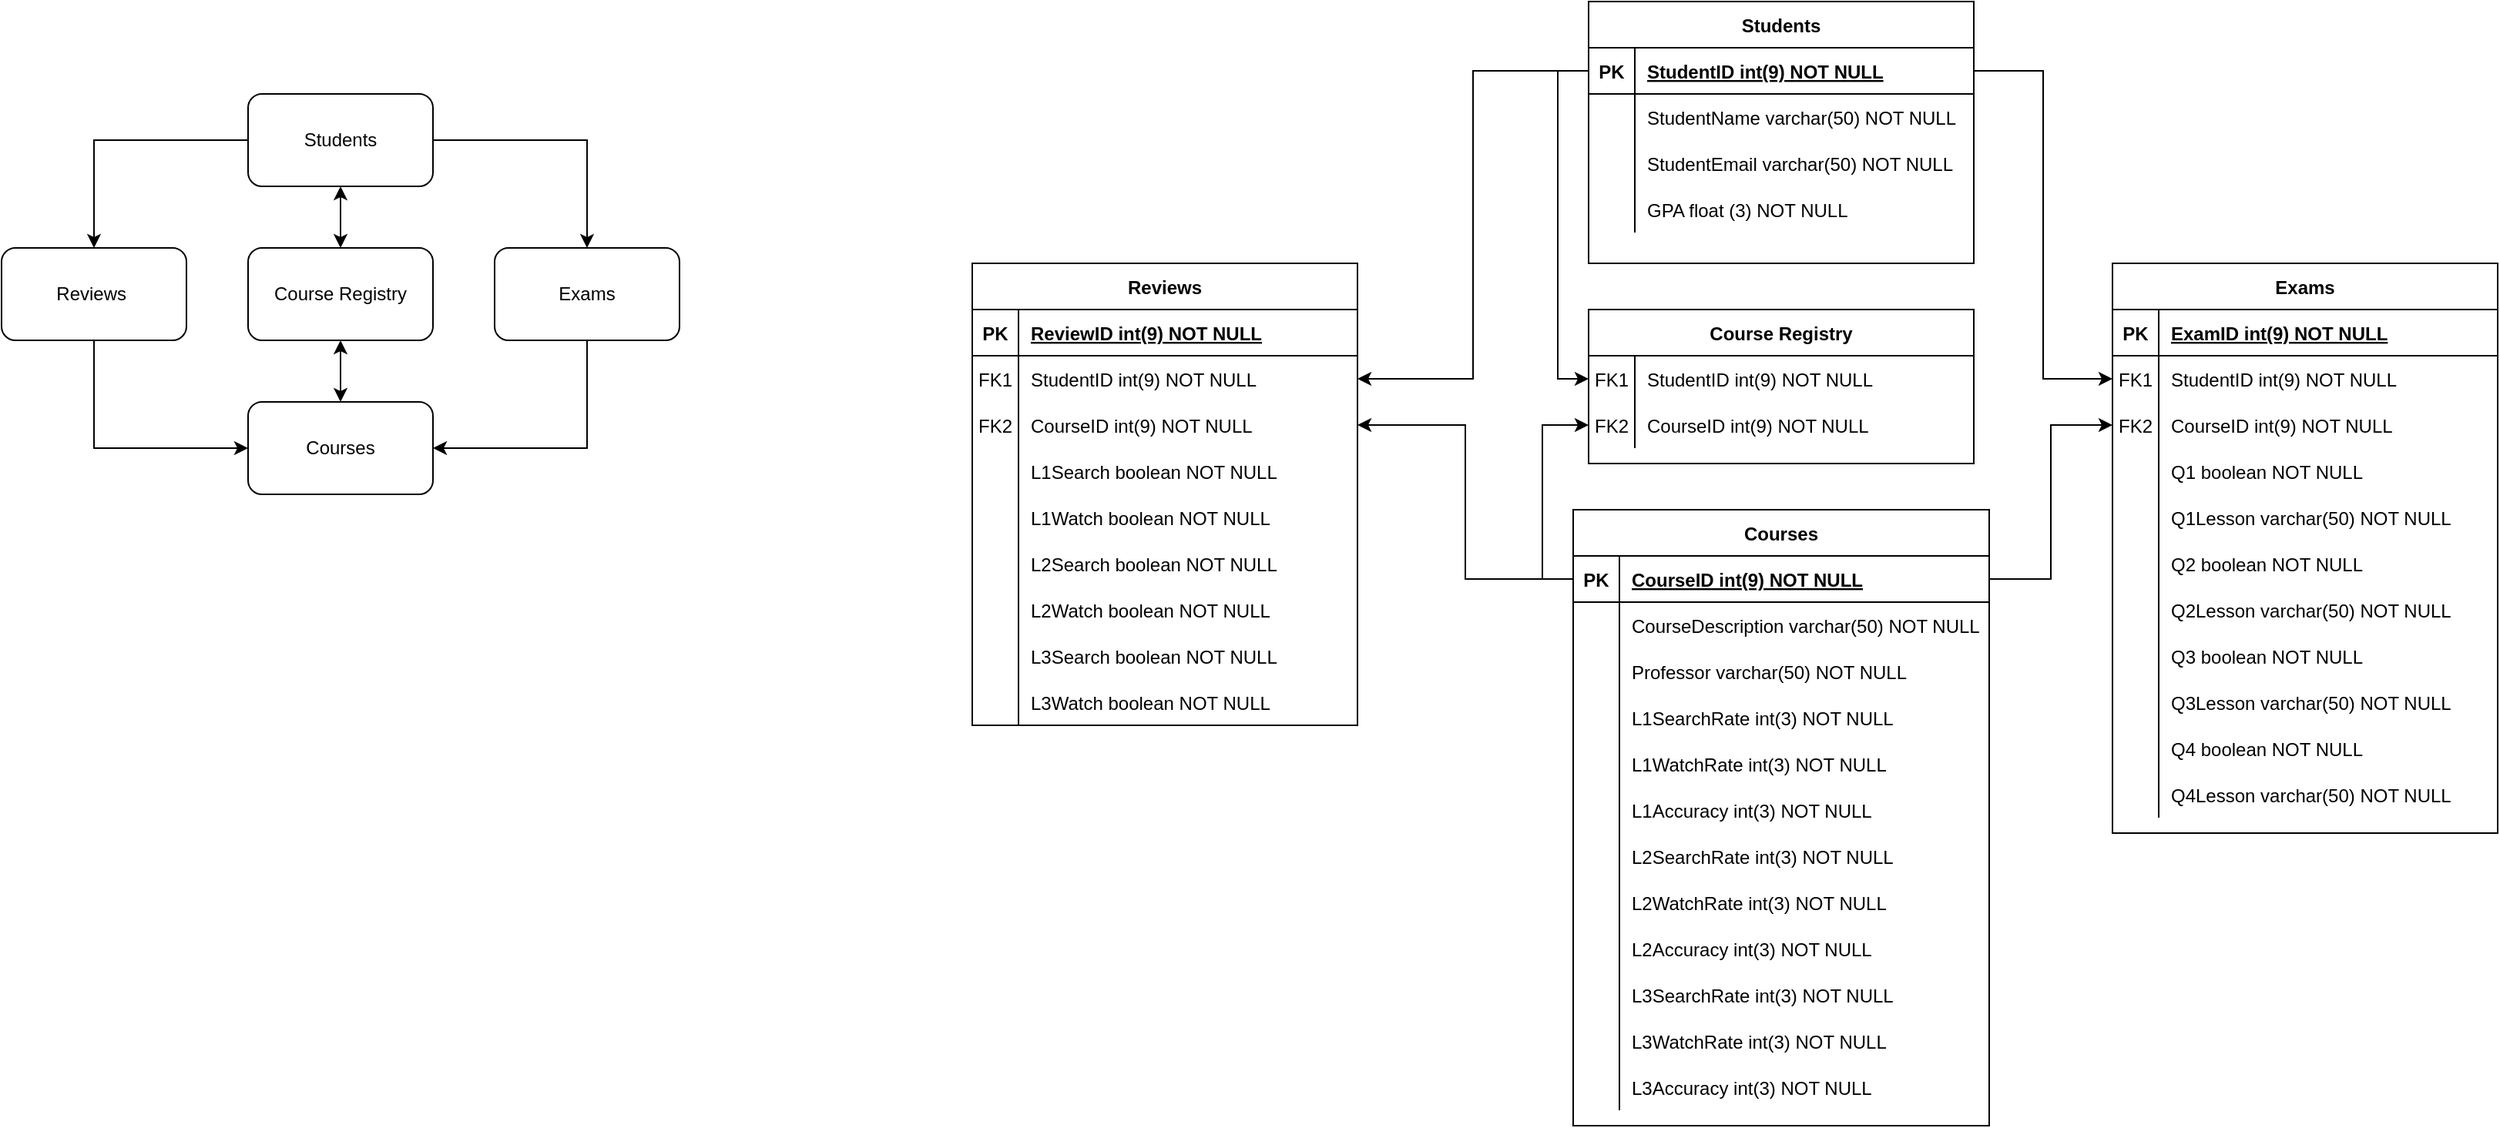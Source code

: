<mxfile version="14.0.1" type="github">
  <diagram id="R2lEEEUBdFMjLlhIrx00" name="Page-1">
    <mxGraphModel dx="2676" dy="829" grid="1" gridSize="10" guides="1" tooltips="1" connect="1" arrows="1" fold="1" page="1" pageScale="1" pageWidth="850" pageHeight="1100" math="0" shadow="0" extFonts="Permanent Marker^https://fonts.googleapis.com/css?family=Permanent+Marker">
      <root>
        <mxCell id="0" />
        <mxCell id="1" parent="0" />
        <mxCell id="txjvXTz_TF1jh7nOWgdu-61" style="edgeStyle=orthogonalEdgeStyle;rounded=0;orthogonalLoop=1;jettySize=auto;html=1;exitX=0;exitY=0.5;exitDx=0;exitDy=0;entryX=1;entryY=0.5;entryDx=0;entryDy=0;" parent="1" source="C-vyLk0tnHw3VtMMgP7b-24" target="txjvXTz_TF1jh7nOWgdu-16" edge="1">
          <mxGeometry relative="1" as="geometry" />
        </mxCell>
        <mxCell id="txjvXTz_TF1jh7nOWgdu-62" style="edgeStyle=orthogonalEdgeStyle;rounded=0;orthogonalLoop=1;jettySize=auto;html=1;exitX=0;exitY=0.5;exitDx=0;exitDy=0;entryX=0;entryY=0.5;entryDx=0;entryDy=0;" parent="1" source="C-vyLk0tnHw3VtMMgP7b-24" target="C-vyLk0tnHw3VtMMgP7b-17" edge="1">
          <mxGeometry relative="1" as="geometry" />
        </mxCell>
        <mxCell id="txjvXTz_TF1jh7nOWgdu-63" style="edgeStyle=orthogonalEdgeStyle;rounded=0;orthogonalLoop=1;jettySize=auto;html=1;exitX=0;exitY=0.5;exitDx=0;exitDy=0;entryX=1;entryY=0.5;entryDx=0;entryDy=0;" parent="1" source="C-vyLk0tnHw3VtMMgP7b-3" target="txjvXTz_TF1jh7nOWgdu-19" edge="1">
          <mxGeometry relative="1" as="geometry" />
        </mxCell>
        <mxCell id="txjvXTz_TF1jh7nOWgdu-64" style="edgeStyle=orthogonalEdgeStyle;rounded=0;orthogonalLoop=1;jettySize=auto;html=1;exitX=0;exitY=0.5;exitDx=0;exitDy=0;entryX=0;entryY=0.5;entryDx=0;entryDy=0;" parent="1" source="C-vyLk0tnHw3VtMMgP7b-3" target="C-vyLk0tnHw3VtMMgP7b-20" edge="1">
          <mxGeometry relative="1" as="geometry" />
        </mxCell>
        <mxCell id="C-vyLk0tnHw3VtMMgP7b-23" value="Students" style="shape=table;startSize=30;container=1;collapsible=1;childLayout=tableLayout;fixedRows=1;rowLines=0;fontStyle=1;align=center;resizeLast=1;" parent="1" vertex="1">
          <mxGeometry x="230" y="40" width="250" height="170" as="geometry" />
        </mxCell>
        <mxCell id="C-vyLk0tnHw3VtMMgP7b-24" value="" style="shape=partialRectangle;collapsible=0;dropTarget=0;pointerEvents=0;fillColor=none;points=[[0,0.5],[1,0.5]];portConstraint=eastwest;top=0;left=0;right=0;bottom=1;" parent="C-vyLk0tnHw3VtMMgP7b-23" vertex="1">
          <mxGeometry y="30" width="250" height="30" as="geometry" />
        </mxCell>
        <mxCell id="C-vyLk0tnHw3VtMMgP7b-25" value="PK" style="shape=partialRectangle;overflow=hidden;connectable=0;fillColor=none;top=0;left=0;bottom=0;right=0;fontStyle=1;" parent="C-vyLk0tnHw3VtMMgP7b-24" vertex="1">
          <mxGeometry width="30" height="30" as="geometry" />
        </mxCell>
        <mxCell id="C-vyLk0tnHw3VtMMgP7b-26" value="StudentID int(9) NOT NULL" style="shape=partialRectangle;overflow=hidden;connectable=0;fillColor=none;top=0;left=0;bottom=0;right=0;align=left;spacingLeft=6;fontStyle=5;" parent="C-vyLk0tnHw3VtMMgP7b-24" vertex="1">
          <mxGeometry x="30" width="220" height="30" as="geometry" />
        </mxCell>
        <mxCell id="C-vyLk0tnHw3VtMMgP7b-27" value="" style="shape=partialRectangle;collapsible=0;dropTarget=0;pointerEvents=0;fillColor=none;points=[[0,0.5],[1,0.5]];portConstraint=eastwest;top=0;left=0;right=0;bottom=0;" parent="C-vyLk0tnHw3VtMMgP7b-23" vertex="1">
          <mxGeometry y="60" width="250" height="30" as="geometry" />
        </mxCell>
        <mxCell id="C-vyLk0tnHw3VtMMgP7b-28" value="" style="shape=partialRectangle;overflow=hidden;connectable=0;fillColor=none;top=0;left=0;bottom=0;right=0;" parent="C-vyLk0tnHw3VtMMgP7b-27" vertex="1">
          <mxGeometry width="30" height="30" as="geometry" />
        </mxCell>
        <mxCell id="C-vyLk0tnHw3VtMMgP7b-29" value="StudentName varchar(50) NOT NULL" style="shape=partialRectangle;overflow=hidden;connectable=0;fillColor=none;top=0;left=0;bottom=0;right=0;align=left;spacingLeft=6;" parent="C-vyLk0tnHw3VtMMgP7b-27" vertex="1">
          <mxGeometry x="30" width="220" height="30" as="geometry" />
        </mxCell>
        <mxCell id="txjvXTz_TF1jh7nOWgdu-53" value="" style="shape=partialRectangle;collapsible=0;dropTarget=0;pointerEvents=0;fillColor=none;points=[[0,0.5],[1,0.5]];portConstraint=eastwest;top=0;left=0;right=0;bottom=0;" parent="C-vyLk0tnHw3VtMMgP7b-23" vertex="1">
          <mxGeometry y="90" width="250" height="30" as="geometry" />
        </mxCell>
        <mxCell id="txjvXTz_TF1jh7nOWgdu-54" value="" style="shape=partialRectangle;overflow=hidden;connectable=0;fillColor=none;top=0;left=0;bottom=0;right=0;" parent="txjvXTz_TF1jh7nOWgdu-53" vertex="1">
          <mxGeometry width="30" height="30" as="geometry" />
        </mxCell>
        <mxCell id="txjvXTz_TF1jh7nOWgdu-55" value="StudentEmail varchar(50) NOT NULL" style="shape=partialRectangle;overflow=hidden;connectable=0;fillColor=none;top=0;left=0;bottom=0;right=0;align=left;spacingLeft=6;" parent="txjvXTz_TF1jh7nOWgdu-53" vertex="1">
          <mxGeometry x="30" width="220" height="30" as="geometry" />
        </mxCell>
        <mxCell id="txjvXTz_TF1jh7nOWgdu-56" value="" style="shape=partialRectangle;collapsible=0;dropTarget=0;pointerEvents=0;fillColor=none;points=[[0,0.5],[1,0.5]];portConstraint=eastwest;top=0;left=0;right=0;bottom=0;" parent="C-vyLk0tnHw3VtMMgP7b-23" vertex="1">
          <mxGeometry y="120" width="250" height="30" as="geometry" />
        </mxCell>
        <mxCell id="txjvXTz_TF1jh7nOWgdu-57" value="" style="shape=partialRectangle;overflow=hidden;connectable=0;fillColor=none;top=0;left=0;bottom=0;right=0;" parent="txjvXTz_TF1jh7nOWgdu-56" vertex="1">
          <mxGeometry width="30" height="30" as="geometry" />
        </mxCell>
        <mxCell id="txjvXTz_TF1jh7nOWgdu-58" value="GPA float (3) NOT NULL" style="shape=partialRectangle;overflow=hidden;connectable=0;fillColor=none;top=0;left=0;bottom=0;right=0;align=left;spacingLeft=6;" parent="txjvXTz_TF1jh7nOWgdu-56" vertex="1">
          <mxGeometry x="30" width="220" height="30" as="geometry" />
        </mxCell>
        <mxCell id="C-vyLk0tnHw3VtMMgP7b-13" value="Course Registry" style="shape=table;startSize=30;container=1;collapsible=1;childLayout=tableLayout;fixedRows=1;rowLines=0;fontStyle=1;align=center;resizeLast=1;" parent="1" vertex="1">
          <mxGeometry x="230" y="240" width="250" height="100" as="geometry" />
        </mxCell>
        <mxCell id="C-vyLk0tnHw3VtMMgP7b-17" value="" style="shape=partialRectangle;collapsible=0;dropTarget=0;pointerEvents=0;fillColor=none;points=[[0,0.5],[1,0.5]];portConstraint=eastwest;top=0;left=0;right=0;bottom=0;" parent="C-vyLk0tnHw3VtMMgP7b-13" vertex="1">
          <mxGeometry y="30" width="250" height="30" as="geometry" />
        </mxCell>
        <mxCell id="C-vyLk0tnHw3VtMMgP7b-18" value="FK1" style="shape=partialRectangle;overflow=hidden;connectable=0;fillColor=none;top=0;left=0;bottom=0;right=0;" parent="C-vyLk0tnHw3VtMMgP7b-17" vertex="1">
          <mxGeometry width="30" height="30" as="geometry" />
        </mxCell>
        <mxCell id="C-vyLk0tnHw3VtMMgP7b-19" value="StudentID int(9) NOT NULL" style="shape=partialRectangle;overflow=hidden;connectable=0;fillColor=none;top=0;left=0;bottom=0;right=0;align=left;spacingLeft=6;" parent="C-vyLk0tnHw3VtMMgP7b-17" vertex="1">
          <mxGeometry x="30" width="220" height="30" as="geometry" />
        </mxCell>
        <mxCell id="C-vyLk0tnHw3VtMMgP7b-20" value="" style="shape=partialRectangle;collapsible=0;dropTarget=0;pointerEvents=0;fillColor=none;points=[[0,0.5],[1,0.5]];portConstraint=eastwest;top=0;left=0;right=0;bottom=0;" parent="C-vyLk0tnHw3VtMMgP7b-13" vertex="1">
          <mxGeometry y="60" width="250" height="30" as="geometry" />
        </mxCell>
        <mxCell id="C-vyLk0tnHw3VtMMgP7b-21" value="FK2" style="shape=partialRectangle;overflow=hidden;connectable=0;fillColor=none;top=0;left=0;bottom=0;right=0;" parent="C-vyLk0tnHw3VtMMgP7b-20" vertex="1">
          <mxGeometry width="30" height="30" as="geometry" />
        </mxCell>
        <mxCell id="C-vyLk0tnHw3VtMMgP7b-22" value="CourseID int(9) NOT NULL" style="shape=partialRectangle;overflow=hidden;connectable=0;fillColor=none;top=0;left=0;bottom=0;right=0;align=left;spacingLeft=6;" parent="C-vyLk0tnHw3VtMMgP7b-20" vertex="1">
          <mxGeometry x="30" width="220" height="30" as="geometry" />
        </mxCell>
        <mxCell id="C-vyLk0tnHw3VtMMgP7b-2" value="Courses" style="shape=table;startSize=30;container=1;collapsible=1;childLayout=tableLayout;fixedRows=1;rowLines=0;fontStyle=1;align=center;resizeLast=1;" parent="1" vertex="1">
          <mxGeometry x="220" y="370" width="270" height="400" as="geometry" />
        </mxCell>
        <mxCell id="C-vyLk0tnHw3VtMMgP7b-3" value="" style="shape=partialRectangle;collapsible=0;dropTarget=0;pointerEvents=0;fillColor=none;points=[[0,0.5],[1,0.5]];portConstraint=eastwest;top=0;left=0;right=0;bottom=1;" parent="C-vyLk0tnHw3VtMMgP7b-2" vertex="1">
          <mxGeometry y="30" width="270" height="30" as="geometry" />
        </mxCell>
        <mxCell id="C-vyLk0tnHw3VtMMgP7b-4" value="PK" style="shape=partialRectangle;overflow=hidden;connectable=0;fillColor=none;top=0;left=0;bottom=0;right=0;fontStyle=1;" parent="C-vyLk0tnHw3VtMMgP7b-3" vertex="1">
          <mxGeometry width="30" height="30" as="geometry" />
        </mxCell>
        <mxCell id="C-vyLk0tnHw3VtMMgP7b-5" value="CourseID int(9) NOT NULL" style="shape=partialRectangle;overflow=hidden;connectable=0;fillColor=none;top=0;left=0;bottom=0;right=0;align=left;spacingLeft=6;fontStyle=5;" parent="C-vyLk0tnHw3VtMMgP7b-3" vertex="1">
          <mxGeometry x="30" width="240" height="30" as="geometry" />
        </mxCell>
        <mxCell id="C-vyLk0tnHw3VtMMgP7b-6" value="" style="shape=partialRectangle;collapsible=0;dropTarget=0;pointerEvents=0;fillColor=none;points=[[0,0.5],[1,0.5]];portConstraint=eastwest;top=0;left=0;right=0;bottom=0;" parent="C-vyLk0tnHw3VtMMgP7b-2" vertex="1">
          <mxGeometry y="60" width="270" height="30" as="geometry" />
        </mxCell>
        <mxCell id="C-vyLk0tnHw3VtMMgP7b-7" value="" style="shape=partialRectangle;overflow=hidden;connectable=0;fillColor=none;top=0;left=0;bottom=0;right=0;" parent="C-vyLk0tnHw3VtMMgP7b-6" vertex="1">
          <mxGeometry width="30" height="30" as="geometry" />
        </mxCell>
        <mxCell id="C-vyLk0tnHw3VtMMgP7b-8" value="CourseDescription varchar(50) NOT NULL" style="shape=partialRectangle;overflow=hidden;connectable=0;fillColor=none;top=0;left=0;bottom=0;right=0;align=left;spacingLeft=6;" parent="C-vyLk0tnHw3VtMMgP7b-6" vertex="1">
          <mxGeometry x="30" width="240" height="30" as="geometry" />
        </mxCell>
        <mxCell id="C-vyLk0tnHw3VtMMgP7b-9" value="" style="shape=partialRectangle;collapsible=0;dropTarget=0;pointerEvents=0;fillColor=none;points=[[0,0.5],[1,0.5]];portConstraint=eastwest;top=0;left=0;right=0;bottom=0;" parent="C-vyLk0tnHw3VtMMgP7b-2" vertex="1">
          <mxGeometry y="90" width="270" height="30" as="geometry" />
        </mxCell>
        <mxCell id="C-vyLk0tnHw3VtMMgP7b-10" value="" style="shape=partialRectangle;overflow=hidden;connectable=0;fillColor=none;top=0;left=0;bottom=0;right=0;" parent="C-vyLk0tnHw3VtMMgP7b-9" vertex="1">
          <mxGeometry width="30" height="30" as="geometry" />
        </mxCell>
        <mxCell id="C-vyLk0tnHw3VtMMgP7b-11" value="Professor varchar(50) NOT NULL" style="shape=partialRectangle;overflow=hidden;connectable=0;fillColor=none;top=0;left=0;bottom=0;right=0;align=left;spacingLeft=6;" parent="C-vyLk0tnHw3VtMMgP7b-9" vertex="1">
          <mxGeometry x="30" width="240" height="30" as="geometry" />
        </mxCell>
        <mxCell id="txjvXTz_TF1jh7nOWgdu-65" value="" style="shape=partialRectangle;collapsible=0;dropTarget=0;pointerEvents=0;fillColor=none;points=[[0,0.5],[1,0.5]];portConstraint=eastwest;top=0;left=0;right=0;bottom=0;" parent="C-vyLk0tnHw3VtMMgP7b-2" vertex="1">
          <mxGeometry y="120" width="270" height="30" as="geometry" />
        </mxCell>
        <mxCell id="txjvXTz_TF1jh7nOWgdu-66" value="" style="shape=partialRectangle;overflow=hidden;connectable=0;fillColor=none;top=0;left=0;bottom=0;right=0;" parent="txjvXTz_TF1jh7nOWgdu-65" vertex="1">
          <mxGeometry width="30" height="30" as="geometry" />
        </mxCell>
        <mxCell id="txjvXTz_TF1jh7nOWgdu-67" value="L1SearchRate int(3) NOT NULL" style="shape=partialRectangle;overflow=hidden;connectable=0;fillColor=none;top=0;left=0;bottom=0;right=0;align=left;spacingLeft=6;" parent="txjvXTz_TF1jh7nOWgdu-65" vertex="1">
          <mxGeometry x="30" width="240" height="30" as="geometry" />
        </mxCell>
        <mxCell id="txjvXTz_TF1jh7nOWgdu-68" value="" style="shape=partialRectangle;collapsible=0;dropTarget=0;pointerEvents=0;fillColor=none;points=[[0,0.5],[1,0.5]];portConstraint=eastwest;top=0;left=0;right=0;bottom=0;" parent="C-vyLk0tnHw3VtMMgP7b-2" vertex="1">
          <mxGeometry y="150" width="270" height="30" as="geometry" />
        </mxCell>
        <mxCell id="txjvXTz_TF1jh7nOWgdu-69" value="" style="shape=partialRectangle;overflow=hidden;connectable=0;fillColor=none;top=0;left=0;bottom=0;right=0;" parent="txjvXTz_TF1jh7nOWgdu-68" vertex="1">
          <mxGeometry width="30" height="30" as="geometry" />
        </mxCell>
        <mxCell id="txjvXTz_TF1jh7nOWgdu-70" value="L1WatchRate int(3) NOT NULL" style="shape=partialRectangle;overflow=hidden;connectable=0;fillColor=none;top=0;left=0;bottom=0;right=0;align=left;spacingLeft=6;" parent="txjvXTz_TF1jh7nOWgdu-68" vertex="1">
          <mxGeometry x="30" width="240" height="30" as="geometry" />
        </mxCell>
        <mxCell id="txjvXTz_TF1jh7nOWgdu-71" value="" style="shape=partialRectangle;collapsible=0;dropTarget=0;pointerEvents=0;fillColor=none;points=[[0,0.5],[1,0.5]];portConstraint=eastwest;top=0;left=0;right=0;bottom=0;" parent="C-vyLk0tnHw3VtMMgP7b-2" vertex="1">
          <mxGeometry y="180" width="270" height="30" as="geometry" />
        </mxCell>
        <mxCell id="txjvXTz_TF1jh7nOWgdu-72" value="" style="shape=partialRectangle;overflow=hidden;connectable=0;fillColor=none;top=0;left=0;bottom=0;right=0;" parent="txjvXTz_TF1jh7nOWgdu-71" vertex="1">
          <mxGeometry width="30" height="30" as="geometry" />
        </mxCell>
        <mxCell id="txjvXTz_TF1jh7nOWgdu-73" value="L1Accuracy int(3) NOT NULL" style="shape=partialRectangle;overflow=hidden;connectable=0;fillColor=none;top=0;left=0;bottom=0;right=0;align=left;spacingLeft=6;" parent="txjvXTz_TF1jh7nOWgdu-71" vertex="1">
          <mxGeometry x="30" width="240" height="30" as="geometry" />
        </mxCell>
        <mxCell id="txjvXTz_TF1jh7nOWgdu-74" value="" style="shape=partialRectangle;collapsible=0;dropTarget=0;pointerEvents=0;fillColor=none;points=[[0,0.5],[1,0.5]];portConstraint=eastwest;top=0;left=0;right=0;bottom=0;" parent="C-vyLk0tnHw3VtMMgP7b-2" vertex="1">
          <mxGeometry y="210" width="270" height="30" as="geometry" />
        </mxCell>
        <mxCell id="txjvXTz_TF1jh7nOWgdu-75" value="" style="shape=partialRectangle;overflow=hidden;connectable=0;fillColor=none;top=0;left=0;bottom=0;right=0;" parent="txjvXTz_TF1jh7nOWgdu-74" vertex="1">
          <mxGeometry width="30" height="30" as="geometry" />
        </mxCell>
        <mxCell id="txjvXTz_TF1jh7nOWgdu-76" value="L2SearchRate int(3) NOT NULL" style="shape=partialRectangle;overflow=hidden;connectable=0;fillColor=none;top=0;left=0;bottom=0;right=0;align=left;spacingLeft=6;" parent="txjvXTz_TF1jh7nOWgdu-74" vertex="1">
          <mxGeometry x="30" width="240" height="30" as="geometry" />
        </mxCell>
        <mxCell id="txjvXTz_TF1jh7nOWgdu-99" value="" style="shape=partialRectangle;collapsible=0;dropTarget=0;pointerEvents=0;fillColor=none;points=[[0,0.5],[1,0.5]];portConstraint=eastwest;top=0;left=0;right=0;bottom=0;" parent="C-vyLk0tnHw3VtMMgP7b-2" vertex="1">
          <mxGeometry y="240" width="270" height="30" as="geometry" />
        </mxCell>
        <mxCell id="txjvXTz_TF1jh7nOWgdu-100" value="" style="shape=partialRectangle;overflow=hidden;connectable=0;fillColor=none;top=0;left=0;bottom=0;right=0;" parent="txjvXTz_TF1jh7nOWgdu-99" vertex="1">
          <mxGeometry width="30" height="30" as="geometry" />
        </mxCell>
        <mxCell id="txjvXTz_TF1jh7nOWgdu-101" value="L2WatchRate int(3) NOT NULL" style="shape=partialRectangle;overflow=hidden;connectable=0;fillColor=none;top=0;left=0;bottom=0;right=0;align=left;spacingLeft=6;" parent="txjvXTz_TF1jh7nOWgdu-99" vertex="1">
          <mxGeometry x="30" width="240" height="30" as="geometry" />
        </mxCell>
        <mxCell id="txjvXTz_TF1jh7nOWgdu-102" value="" style="shape=partialRectangle;collapsible=0;dropTarget=0;pointerEvents=0;fillColor=none;points=[[0,0.5],[1,0.5]];portConstraint=eastwest;top=0;left=0;right=0;bottom=0;" parent="C-vyLk0tnHw3VtMMgP7b-2" vertex="1">
          <mxGeometry y="270" width="270" height="30" as="geometry" />
        </mxCell>
        <mxCell id="txjvXTz_TF1jh7nOWgdu-103" value="" style="shape=partialRectangle;overflow=hidden;connectable=0;fillColor=none;top=0;left=0;bottom=0;right=0;" parent="txjvXTz_TF1jh7nOWgdu-102" vertex="1">
          <mxGeometry width="30" height="30" as="geometry" />
        </mxCell>
        <mxCell id="txjvXTz_TF1jh7nOWgdu-104" value="L2Accuracy int(3) NOT NULL" style="shape=partialRectangle;overflow=hidden;connectable=0;fillColor=none;top=0;left=0;bottom=0;right=0;align=left;spacingLeft=6;" parent="txjvXTz_TF1jh7nOWgdu-102" vertex="1">
          <mxGeometry x="30" width="240" height="30" as="geometry" />
        </mxCell>
        <mxCell id="txjvXTz_TF1jh7nOWgdu-133" value="" style="shape=partialRectangle;collapsible=0;dropTarget=0;pointerEvents=0;fillColor=none;points=[[0,0.5],[1,0.5]];portConstraint=eastwest;top=0;left=0;right=0;bottom=0;" parent="C-vyLk0tnHw3VtMMgP7b-2" vertex="1">
          <mxGeometry y="300" width="270" height="30" as="geometry" />
        </mxCell>
        <mxCell id="txjvXTz_TF1jh7nOWgdu-134" value="" style="shape=partialRectangle;overflow=hidden;connectable=0;fillColor=none;top=0;left=0;bottom=0;right=0;" parent="txjvXTz_TF1jh7nOWgdu-133" vertex="1">
          <mxGeometry width="30" height="30" as="geometry" />
        </mxCell>
        <mxCell id="txjvXTz_TF1jh7nOWgdu-135" value="L3SearchRate int(3) NOT NULL" style="shape=partialRectangle;overflow=hidden;connectable=0;fillColor=none;top=0;left=0;bottom=0;right=0;align=left;spacingLeft=6;" parent="txjvXTz_TF1jh7nOWgdu-133" vertex="1">
          <mxGeometry x="30" width="240" height="30" as="geometry" />
        </mxCell>
        <mxCell id="txjvXTz_TF1jh7nOWgdu-136" value="" style="shape=partialRectangle;collapsible=0;dropTarget=0;pointerEvents=0;fillColor=none;points=[[0,0.5],[1,0.5]];portConstraint=eastwest;top=0;left=0;right=0;bottom=0;" parent="C-vyLk0tnHw3VtMMgP7b-2" vertex="1">
          <mxGeometry y="330" width="270" height="30" as="geometry" />
        </mxCell>
        <mxCell id="txjvXTz_TF1jh7nOWgdu-137" value="" style="shape=partialRectangle;overflow=hidden;connectable=0;fillColor=none;top=0;left=0;bottom=0;right=0;" parent="txjvXTz_TF1jh7nOWgdu-136" vertex="1">
          <mxGeometry width="30" height="30" as="geometry" />
        </mxCell>
        <mxCell id="txjvXTz_TF1jh7nOWgdu-138" value="L3WatchRate int(3) NOT NULL" style="shape=partialRectangle;overflow=hidden;connectable=0;fillColor=none;top=0;left=0;bottom=0;right=0;align=left;spacingLeft=6;" parent="txjvXTz_TF1jh7nOWgdu-136" vertex="1">
          <mxGeometry x="30" width="240" height="30" as="geometry" />
        </mxCell>
        <mxCell id="txjvXTz_TF1jh7nOWgdu-139" value="" style="shape=partialRectangle;collapsible=0;dropTarget=0;pointerEvents=0;fillColor=none;points=[[0,0.5],[1,0.5]];portConstraint=eastwest;top=0;left=0;right=0;bottom=0;" parent="C-vyLk0tnHw3VtMMgP7b-2" vertex="1">
          <mxGeometry y="360" width="270" height="30" as="geometry" />
        </mxCell>
        <mxCell id="txjvXTz_TF1jh7nOWgdu-140" value="" style="shape=partialRectangle;overflow=hidden;connectable=0;fillColor=none;top=0;left=0;bottom=0;right=0;" parent="txjvXTz_TF1jh7nOWgdu-139" vertex="1">
          <mxGeometry width="30" height="30" as="geometry" />
        </mxCell>
        <mxCell id="txjvXTz_TF1jh7nOWgdu-141" value="L3Accuracy int(3) NOT NULL" style="shape=partialRectangle;overflow=hidden;connectable=0;fillColor=none;top=0;left=0;bottom=0;right=0;align=left;spacingLeft=6;" parent="txjvXTz_TF1jh7nOWgdu-139" vertex="1">
          <mxGeometry x="30" width="240" height="30" as="geometry" />
        </mxCell>
        <mxCell id="txjvXTz_TF1jh7nOWgdu-197" style="edgeStyle=orthogonalEdgeStyle;rounded=0;orthogonalLoop=1;jettySize=auto;html=1;exitX=1;exitY=0.5;exitDx=0;exitDy=0;entryX=0;entryY=0.5;entryDx=0;entryDy=0;" parent="1" source="C-vyLk0tnHw3VtMMgP7b-24" target="txjvXTz_TF1jh7nOWgdu-6" edge="1">
          <mxGeometry relative="1" as="geometry" />
        </mxCell>
        <mxCell id="txjvXTz_TF1jh7nOWgdu-198" style="edgeStyle=orthogonalEdgeStyle;rounded=0;orthogonalLoop=1;jettySize=auto;html=1;exitX=1;exitY=0.5;exitDx=0;exitDy=0;entryX=0;entryY=0.5;entryDx=0;entryDy=0;" parent="1" source="C-vyLk0tnHw3VtMMgP7b-3" target="txjvXTz_TF1jh7nOWgdu-142" edge="1">
          <mxGeometry relative="1" as="geometry" />
        </mxCell>
        <mxCell id="txjvXTz_TF1jh7nOWgdu-12" value="Reviews" style="shape=table;startSize=30;container=1;collapsible=1;childLayout=tableLayout;fixedRows=1;rowLines=0;fontStyle=1;align=center;resizeLast=1;" parent="1" vertex="1">
          <mxGeometry x="-170" y="210" width="250" height="300" as="geometry" />
        </mxCell>
        <mxCell id="txjvXTz_TF1jh7nOWgdu-13" value="" style="shape=partialRectangle;collapsible=0;dropTarget=0;pointerEvents=0;fillColor=none;points=[[0,0.5],[1,0.5]];portConstraint=eastwest;top=0;left=0;right=0;bottom=1;" parent="txjvXTz_TF1jh7nOWgdu-12" vertex="1">
          <mxGeometry y="30" width="250" height="30" as="geometry" />
        </mxCell>
        <mxCell id="txjvXTz_TF1jh7nOWgdu-14" value="PK" style="shape=partialRectangle;overflow=hidden;connectable=0;fillColor=none;top=0;left=0;bottom=0;right=0;fontStyle=1;" parent="txjvXTz_TF1jh7nOWgdu-13" vertex="1">
          <mxGeometry width="30" height="30" as="geometry" />
        </mxCell>
        <mxCell id="txjvXTz_TF1jh7nOWgdu-15" value="ReviewID int(9) NOT NULL" style="shape=partialRectangle;overflow=hidden;connectable=0;fillColor=none;top=0;left=0;bottom=0;right=0;align=left;spacingLeft=6;fontStyle=5;" parent="txjvXTz_TF1jh7nOWgdu-13" vertex="1">
          <mxGeometry x="30" width="220" height="30" as="geometry" />
        </mxCell>
        <mxCell id="txjvXTz_TF1jh7nOWgdu-16" value="" style="shape=partialRectangle;collapsible=0;dropTarget=0;pointerEvents=0;fillColor=none;points=[[0,0.5],[1,0.5]];portConstraint=eastwest;top=0;left=0;right=0;bottom=0;" parent="txjvXTz_TF1jh7nOWgdu-12" vertex="1">
          <mxGeometry y="60" width="250" height="30" as="geometry" />
        </mxCell>
        <mxCell id="txjvXTz_TF1jh7nOWgdu-17" value="FK1" style="shape=partialRectangle;overflow=hidden;connectable=0;fillColor=none;top=0;left=0;bottom=0;right=0;" parent="txjvXTz_TF1jh7nOWgdu-16" vertex="1">
          <mxGeometry width="30" height="30" as="geometry" />
        </mxCell>
        <mxCell id="txjvXTz_TF1jh7nOWgdu-18" value="StudentID int(9) NOT NULL" style="shape=partialRectangle;overflow=hidden;connectable=0;fillColor=none;top=0;left=0;bottom=0;right=0;align=left;spacingLeft=6;" parent="txjvXTz_TF1jh7nOWgdu-16" vertex="1">
          <mxGeometry x="30" width="220" height="30" as="geometry" />
        </mxCell>
        <mxCell id="txjvXTz_TF1jh7nOWgdu-19" value="" style="shape=partialRectangle;collapsible=0;dropTarget=0;pointerEvents=0;fillColor=none;points=[[0,0.5],[1,0.5]];portConstraint=eastwest;top=0;left=0;right=0;bottom=0;" parent="txjvXTz_TF1jh7nOWgdu-12" vertex="1">
          <mxGeometry y="90" width="250" height="30" as="geometry" />
        </mxCell>
        <mxCell id="txjvXTz_TF1jh7nOWgdu-20" value="FK2" style="shape=partialRectangle;overflow=hidden;connectable=0;fillColor=none;top=0;left=0;bottom=0;right=0;" parent="txjvXTz_TF1jh7nOWgdu-19" vertex="1">
          <mxGeometry width="30" height="30" as="geometry" />
        </mxCell>
        <mxCell id="txjvXTz_TF1jh7nOWgdu-21" value="CourseID int(9) NOT NULL" style="shape=partialRectangle;overflow=hidden;connectable=0;fillColor=none;top=0;left=0;bottom=0;right=0;align=left;spacingLeft=6;" parent="txjvXTz_TF1jh7nOWgdu-19" vertex="1">
          <mxGeometry x="30" width="220" height="30" as="geometry" />
        </mxCell>
        <mxCell id="txjvXTz_TF1jh7nOWgdu-28" value="" style="shape=partialRectangle;collapsible=0;dropTarget=0;pointerEvents=0;fillColor=none;points=[[0,0.5],[1,0.5]];portConstraint=eastwest;top=0;left=0;right=0;bottom=0;" parent="txjvXTz_TF1jh7nOWgdu-12" vertex="1">
          <mxGeometry y="120" width="250" height="30" as="geometry" />
        </mxCell>
        <mxCell id="txjvXTz_TF1jh7nOWgdu-29" value="" style="shape=partialRectangle;overflow=hidden;connectable=0;fillColor=none;top=0;left=0;bottom=0;right=0;" parent="txjvXTz_TF1jh7nOWgdu-28" vertex="1">
          <mxGeometry width="30" height="30" as="geometry" />
        </mxCell>
        <mxCell id="txjvXTz_TF1jh7nOWgdu-30" value="L1Search boolean NOT NULL" style="shape=partialRectangle;overflow=hidden;connectable=0;fillColor=none;top=0;left=0;bottom=0;right=0;align=left;spacingLeft=6;" parent="txjvXTz_TF1jh7nOWgdu-28" vertex="1">
          <mxGeometry x="30" width="220" height="30" as="geometry" />
        </mxCell>
        <mxCell id="txjvXTz_TF1jh7nOWgdu-37" value="" style="shape=partialRectangle;collapsible=0;dropTarget=0;pointerEvents=0;fillColor=none;points=[[0,0.5],[1,0.5]];portConstraint=eastwest;top=0;left=0;right=0;bottom=0;" parent="txjvXTz_TF1jh7nOWgdu-12" vertex="1">
          <mxGeometry y="150" width="250" height="30" as="geometry" />
        </mxCell>
        <mxCell id="txjvXTz_TF1jh7nOWgdu-38" value="" style="shape=partialRectangle;overflow=hidden;connectable=0;fillColor=none;top=0;left=0;bottom=0;right=0;" parent="txjvXTz_TF1jh7nOWgdu-37" vertex="1">
          <mxGeometry width="30" height="30" as="geometry" />
        </mxCell>
        <mxCell id="txjvXTz_TF1jh7nOWgdu-39" value="L1Watch boolean NOT NULL" style="shape=partialRectangle;overflow=hidden;connectable=0;fillColor=none;top=0;left=0;bottom=0;right=0;align=left;spacingLeft=6;" parent="txjvXTz_TF1jh7nOWgdu-37" vertex="1">
          <mxGeometry x="30" width="220" height="30" as="geometry" />
        </mxCell>
        <mxCell id="txjvXTz_TF1jh7nOWgdu-31" value="" style="shape=partialRectangle;collapsible=0;dropTarget=0;pointerEvents=0;fillColor=none;points=[[0,0.5],[1,0.5]];portConstraint=eastwest;top=0;left=0;right=0;bottom=0;" parent="txjvXTz_TF1jh7nOWgdu-12" vertex="1">
          <mxGeometry y="180" width="250" height="30" as="geometry" />
        </mxCell>
        <mxCell id="txjvXTz_TF1jh7nOWgdu-32" value="" style="shape=partialRectangle;overflow=hidden;connectable=0;fillColor=none;top=0;left=0;bottom=0;right=0;" parent="txjvXTz_TF1jh7nOWgdu-31" vertex="1">
          <mxGeometry width="30" height="30" as="geometry" />
        </mxCell>
        <mxCell id="txjvXTz_TF1jh7nOWgdu-33" value="L2Search boolean NOT NULL" style="shape=partialRectangle;overflow=hidden;connectable=0;fillColor=none;top=0;left=0;bottom=0;right=0;align=left;spacingLeft=6;" parent="txjvXTz_TF1jh7nOWgdu-31" vertex="1">
          <mxGeometry x="30" width="220" height="30" as="geometry" />
        </mxCell>
        <mxCell id="txjvXTz_TF1jh7nOWgdu-40" value="" style="shape=partialRectangle;collapsible=0;dropTarget=0;pointerEvents=0;fillColor=none;points=[[0,0.5],[1,0.5]];portConstraint=eastwest;top=0;left=0;right=0;bottom=0;" parent="txjvXTz_TF1jh7nOWgdu-12" vertex="1">
          <mxGeometry y="210" width="250" height="30" as="geometry" />
        </mxCell>
        <mxCell id="txjvXTz_TF1jh7nOWgdu-41" value="" style="shape=partialRectangle;overflow=hidden;connectable=0;fillColor=none;top=0;left=0;bottom=0;right=0;" parent="txjvXTz_TF1jh7nOWgdu-40" vertex="1">
          <mxGeometry width="30" height="30" as="geometry" />
        </mxCell>
        <mxCell id="txjvXTz_TF1jh7nOWgdu-42" value="L2Watch boolean NOT NULL" style="shape=partialRectangle;overflow=hidden;connectable=0;fillColor=none;top=0;left=0;bottom=0;right=0;align=left;spacingLeft=6;" parent="txjvXTz_TF1jh7nOWgdu-40" vertex="1">
          <mxGeometry x="30" width="220" height="30" as="geometry" />
        </mxCell>
        <mxCell id="txjvXTz_TF1jh7nOWgdu-34" value="" style="shape=partialRectangle;collapsible=0;dropTarget=0;pointerEvents=0;fillColor=none;points=[[0,0.5],[1,0.5]];portConstraint=eastwest;top=0;left=0;right=0;bottom=0;" parent="txjvXTz_TF1jh7nOWgdu-12" vertex="1">
          <mxGeometry y="240" width="250" height="30" as="geometry" />
        </mxCell>
        <mxCell id="txjvXTz_TF1jh7nOWgdu-35" value="" style="shape=partialRectangle;overflow=hidden;connectable=0;fillColor=none;top=0;left=0;bottom=0;right=0;" parent="txjvXTz_TF1jh7nOWgdu-34" vertex="1">
          <mxGeometry width="30" height="30" as="geometry" />
        </mxCell>
        <mxCell id="txjvXTz_TF1jh7nOWgdu-36" value="L3Search boolean NOT NULL" style="shape=partialRectangle;overflow=hidden;connectable=0;fillColor=none;top=0;left=0;bottom=0;right=0;align=left;spacingLeft=6;" parent="txjvXTz_TF1jh7nOWgdu-34" vertex="1">
          <mxGeometry x="30" width="220" height="30" as="geometry" />
        </mxCell>
        <mxCell id="txjvXTz_TF1jh7nOWgdu-43" value="" style="shape=partialRectangle;collapsible=0;dropTarget=0;pointerEvents=0;fillColor=none;points=[[0,0.5],[1,0.5]];portConstraint=eastwest;top=0;left=0;right=0;bottom=0;" parent="txjvXTz_TF1jh7nOWgdu-12" vertex="1">
          <mxGeometry y="270" width="250" height="30" as="geometry" />
        </mxCell>
        <mxCell id="txjvXTz_TF1jh7nOWgdu-44" value="" style="shape=partialRectangle;overflow=hidden;connectable=0;fillColor=none;top=0;left=0;bottom=0;right=0;" parent="txjvXTz_TF1jh7nOWgdu-43" vertex="1">
          <mxGeometry width="30" height="30" as="geometry" />
        </mxCell>
        <mxCell id="txjvXTz_TF1jh7nOWgdu-45" value="L3Watch boolean NOT NULL" style="shape=partialRectangle;overflow=hidden;connectable=0;fillColor=none;top=0;left=0;bottom=0;right=0;align=left;spacingLeft=6;" parent="txjvXTz_TF1jh7nOWgdu-43" vertex="1">
          <mxGeometry x="30" width="220" height="30" as="geometry" />
        </mxCell>
        <mxCell id="txjvXTz_TF1jh7nOWgdu-2" value="Exams" style="shape=table;startSize=30;container=1;collapsible=1;childLayout=tableLayout;fixedRows=1;rowLines=0;fontStyle=1;align=center;resizeLast=1;" parent="1" vertex="1">
          <mxGeometry x="570" y="210" width="250" height="370" as="geometry" />
        </mxCell>
        <mxCell id="txjvXTz_TF1jh7nOWgdu-3" value="" style="shape=partialRectangle;collapsible=0;dropTarget=0;pointerEvents=0;fillColor=none;points=[[0,0.5],[1,0.5]];portConstraint=eastwest;top=0;left=0;right=0;bottom=1;" parent="txjvXTz_TF1jh7nOWgdu-2" vertex="1">
          <mxGeometry y="30" width="250" height="30" as="geometry" />
        </mxCell>
        <mxCell id="txjvXTz_TF1jh7nOWgdu-4" value="PK" style="shape=partialRectangle;overflow=hidden;connectable=0;fillColor=none;top=0;left=0;bottom=0;right=0;fontStyle=1;" parent="txjvXTz_TF1jh7nOWgdu-3" vertex="1">
          <mxGeometry width="30" height="30" as="geometry" />
        </mxCell>
        <mxCell id="txjvXTz_TF1jh7nOWgdu-5" value="ExamID int(9) NOT NULL" style="shape=partialRectangle;overflow=hidden;connectable=0;fillColor=none;top=0;left=0;bottom=0;right=0;align=left;spacingLeft=6;fontStyle=5;" parent="txjvXTz_TF1jh7nOWgdu-3" vertex="1">
          <mxGeometry x="30" width="220" height="30" as="geometry" />
        </mxCell>
        <mxCell id="txjvXTz_TF1jh7nOWgdu-6" value="" style="shape=partialRectangle;collapsible=0;dropTarget=0;pointerEvents=0;fillColor=none;points=[[0,0.5],[1,0.5]];portConstraint=eastwest;top=0;left=0;right=0;bottom=0;" parent="txjvXTz_TF1jh7nOWgdu-2" vertex="1">
          <mxGeometry y="60" width="250" height="30" as="geometry" />
        </mxCell>
        <mxCell id="txjvXTz_TF1jh7nOWgdu-7" value="FK1" style="shape=partialRectangle;overflow=hidden;connectable=0;fillColor=none;top=0;left=0;bottom=0;right=0;" parent="txjvXTz_TF1jh7nOWgdu-6" vertex="1">
          <mxGeometry width="30" height="30" as="geometry" />
        </mxCell>
        <mxCell id="txjvXTz_TF1jh7nOWgdu-8" value="StudentID int(9) NOT NULL" style="shape=partialRectangle;overflow=hidden;connectable=0;fillColor=none;top=0;left=0;bottom=0;right=0;align=left;spacingLeft=6;" parent="txjvXTz_TF1jh7nOWgdu-6" vertex="1">
          <mxGeometry x="30" width="220" height="30" as="geometry" />
        </mxCell>
        <mxCell id="txjvXTz_TF1jh7nOWgdu-142" value="" style="shape=partialRectangle;collapsible=0;dropTarget=0;pointerEvents=0;fillColor=none;points=[[0,0.5],[1,0.5]];portConstraint=eastwest;top=0;left=0;right=0;bottom=0;" parent="txjvXTz_TF1jh7nOWgdu-2" vertex="1">
          <mxGeometry y="90" width="250" height="30" as="geometry" />
        </mxCell>
        <mxCell id="txjvXTz_TF1jh7nOWgdu-143" value="FK2" style="shape=partialRectangle;overflow=hidden;connectable=0;fillColor=none;top=0;left=0;bottom=0;right=0;" parent="txjvXTz_TF1jh7nOWgdu-142" vertex="1">
          <mxGeometry width="30" height="30" as="geometry" />
        </mxCell>
        <mxCell id="txjvXTz_TF1jh7nOWgdu-144" value="CourseID int(9) NOT NULL" style="shape=partialRectangle;overflow=hidden;connectable=0;fillColor=none;top=0;left=0;bottom=0;right=0;align=left;spacingLeft=6;" parent="txjvXTz_TF1jh7nOWgdu-142" vertex="1">
          <mxGeometry x="30" width="220" height="30" as="geometry" />
        </mxCell>
        <mxCell id="txjvXTz_TF1jh7nOWgdu-145" value="" style="shape=partialRectangle;collapsible=0;dropTarget=0;pointerEvents=0;fillColor=none;points=[[0,0.5],[1,0.5]];portConstraint=eastwest;top=0;left=0;right=0;bottom=0;" parent="txjvXTz_TF1jh7nOWgdu-2" vertex="1">
          <mxGeometry y="120" width="250" height="30" as="geometry" />
        </mxCell>
        <mxCell id="txjvXTz_TF1jh7nOWgdu-146" value="" style="shape=partialRectangle;overflow=hidden;connectable=0;fillColor=none;top=0;left=0;bottom=0;right=0;" parent="txjvXTz_TF1jh7nOWgdu-145" vertex="1">
          <mxGeometry width="30" height="30" as="geometry" />
        </mxCell>
        <mxCell id="txjvXTz_TF1jh7nOWgdu-147" value="Q1 boolean NOT NULL" style="shape=partialRectangle;overflow=hidden;connectable=0;fillColor=none;top=0;left=0;bottom=0;right=0;align=left;spacingLeft=6;" parent="txjvXTz_TF1jh7nOWgdu-145" vertex="1">
          <mxGeometry x="30" width="220" height="30" as="geometry" />
        </mxCell>
        <mxCell id="txjvXTz_TF1jh7nOWgdu-148" value="" style="shape=partialRectangle;collapsible=0;dropTarget=0;pointerEvents=0;fillColor=none;points=[[0,0.5],[1,0.5]];portConstraint=eastwest;top=0;left=0;right=0;bottom=0;" parent="txjvXTz_TF1jh7nOWgdu-2" vertex="1">
          <mxGeometry y="150" width="250" height="30" as="geometry" />
        </mxCell>
        <mxCell id="txjvXTz_TF1jh7nOWgdu-149" value="" style="shape=partialRectangle;overflow=hidden;connectable=0;fillColor=none;top=0;left=0;bottom=0;right=0;" parent="txjvXTz_TF1jh7nOWgdu-148" vertex="1">
          <mxGeometry width="30" height="30" as="geometry" />
        </mxCell>
        <mxCell id="txjvXTz_TF1jh7nOWgdu-150" value="Q1Lesson varchar(50) NOT NULL" style="shape=partialRectangle;overflow=hidden;connectable=0;fillColor=none;top=0;left=0;bottom=0;right=0;align=left;spacingLeft=6;" parent="txjvXTz_TF1jh7nOWgdu-148" vertex="1">
          <mxGeometry x="30" width="220" height="30" as="geometry" />
        </mxCell>
        <mxCell id="txjvXTz_TF1jh7nOWgdu-151" value="" style="shape=partialRectangle;collapsible=0;dropTarget=0;pointerEvents=0;fillColor=none;points=[[0,0.5],[1,0.5]];portConstraint=eastwest;top=0;left=0;right=0;bottom=0;" parent="txjvXTz_TF1jh7nOWgdu-2" vertex="1">
          <mxGeometry y="180" width="250" height="30" as="geometry" />
        </mxCell>
        <mxCell id="txjvXTz_TF1jh7nOWgdu-152" value="" style="shape=partialRectangle;overflow=hidden;connectable=0;fillColor=none;top=0;left=0;bottom=0;right=0;" parent="txjvXTz_TF1jh7nOWgdu-151" vertex="1">
          <mxGeometry width="30" height="30" as="geometry" />
        </mxCell>
        <mxCell id="txjvXTz_TF1jh7nOWgdu-153" value="Q2 boolean NOT NULL" style="shape=partialRectangle;overflow=hidden;connectable=0;fillColor=none;top=0;left=0;bottom=0;right=0;align=left;spacingLeft=6;" parent="txjvXTz_TF1jh7nOWgdu-151" vertex="1">
          <mxGeometry x="30" width="220" height="30" as="geometry" />
        </mxCell>
        <mxCell id="txjvXTz_TF1jh7nOWgdu-154" value="" style="shape=partialRectangle;collapsible=0;dropTarget=0;pointerEvents=0;fillColor=none;points=[[0,0.5],[1,0.5]];portConstraint=eastwest;top=0;left=0;right=0;bottom=0;" parent="txjvXTz_TF1jh7nOWgdu-2" vertex="1">
          <mxGeometry y="210" width="250" height="30" as="geometry" />
        </mxCell>
        <mxCell id="txjvXTz_TF1jh7nOWgdu-155" value="" style="shape=partialRectangle;overflow=hidden;connectable=0;fillColor=none;top=0;left=0;bottom=0;right=0;" parent="txjvXTz_TF1jh7nOWgdu-154" vertex="1">
          <mxGeometry width="30" height="30" as="geometry" />
        </mxCell>
        <mxCell id="txjvXTz_TF1jh7nOWgdu-156" value="Q2Lesson varchar(50) NOT NULL" style="shape=partialRectangle;overflow=hidden;connectable=0;fillColor=none;top=0;left=0;bottom=0;right=0;align=left;spacingLeft=6;" parent="txjvXTz_TF1jh7nOWgdu-154" vertex="1">
          <mxGeometry x="30" width="220" height="30" as="geometry" />
        </mxCell>
        <mxCell id="txjvXTz_TF1jh7nOWgdu-157" value="" style="shape=partialRectangle;collapsible=0;dropTarget=0;pointerEvents=0;fillColor=none;points=[[0,0.5],[1,0.5]];portConstraint=eastwest;top=0;left=0;right=0;bottom=0;" parent="txjvXTz_TF1jh7nOWgdu-2" vertex="1">
          <mxGeometry y="240" width="250" height="30" as="geometry" />
        </mxCell>
        <mxCell id="txjvXTz_TF1jh7nOWgdu-158" value="" style="shape=partialRectangle;overflow=hidden;connectable=0;fillColor=none;top=0;left=0;bottom=0;right=0;" parent="txjvXTz_TF1jh7nOWgdu-157" vertex="1">
          <mxGeometry width="30" height="30" as="geometry" />
        </mxCell>
        <mxCell id="txjvXTz_TF1jh7nOWgdu-159" value="Q3 boolean NOT NULL" style="shape=partialRectangle;overflow=hidden;connectable=0;fillColor=none;top=0;left=0;bottom=0;right=0;align=left;spacingLeft=6;" parent="txjvXTz_TF1jh7nOWgdu-157" vertex="1">
          <mxGeometry x="30" width="220" height="30" as="geometry" />
        </mxCell>
        <mxCell id="txjvXTz_TF1jh7nOWgdu-160" value="" style="shape=partialRectangle;collapsible=0;dropTarget=0;pointerEvents=0;fillColor=none;points=[[0,0.5],[1,0.5]];portConstraint=eastwest;top=0;left=0;right=0;bottom=0;" parent="txjvXTz_TF1jh7nOWgdu-2" vertex="1">
          <mxGeometry y="270" width="250" height="30" as="geometry" />
        </mxCell>
        <mxCell id="txjvXTz_TF1jh7nOWgdu-161" value="" style="shape=partialRectangle;overflow=hidden;connectable=0;fillColor=none;top=0;left=0;bottom=0;right=0;" parent="txjvXTz_TF1jh7nOWgdu-160" vertex="1">
          <mxGeometry width="30" height="30" as="geometry" />
        </mxCell>
        <mxCell id="txjvXTz_TF1jh7nOWgdu-162" value="Q3Lesson varchar(50) NOT NULL" style="shape=partialRectangle;overflow=hidden;connectable=0;fillColor=none;top=0;left=0;bottom=0;right=0;align=left;spacingLeft=6;" parent="txjvXTz_TF1jh7nOWgdu-160" vertex="1">
          <mxGeometry x="30" width="220" height="30" as="geometry" />
        </mxCell>
        <mxCell id="txjvXTz_TF1jh7nOWgdu-191" value="" style="shape=partialRectangle;collapsible=0;dropTarget=0;pointerEvents=0;fillColor=none;points=[[0,0.5],[1,0.5]];portConstraint=eastwest;top=0;left=0;right=0;bottom=0;" parent="txjvXTz_TF1jh7nOWgdu-2" vertex="1">
          <mxGeometry y="300" width="250" height="30" as="geometry" />
        </mxCell>
        <mxCell id="txjvXTz_TF1jh7nOWgdu-192" value="" style="shape=partialRectangle;overflow=hidden;connectable=0;fillColor=none;top=0;left=0;bottom=0;right=0;" parent="txjvXTz_TF1jh7nOWgdu-191" vertex="1">
          <mxGeometry width="30" height="30" as="geometry" />
        </mxCell>
        <mxCell id="txjvXTz_TF1jh7nOWgdu-193" value="Q4 boolean NOT NULL" style="shape=partialRectangle;overflow=hidden;connectable=0;fillColor=none;top=0;left=0;bottom=0;right=0;align=left;spacingLeft=6;" parent="txjvXTz_TF1jh7nOWgdu-191" vertex="1">
          <mxGeometry x="30" width="220" height="30" as="geometry" />
        </mxCell>
        <mxCell id="txjvXTz_TF1jh7nOWgdu-194" value="" style="shape=partialRectangle;collapsible=0;dropTarget=0;pointerEvents=0;fillColor=none;points=[[0,0.5],[1,0.5]];portConstraint=eastwest;top=0;left=0;right=0;bottom=0;" parent="txjvXTz_TF1jh7nOWgdu-2" vertex="1">
          <mxGeometry y="330" width="250" height="30" as="geometry" />
        </mxCell>
        <mxCell id="txjvXTz_TF1jh7nOWgdu-195" value="" style="shape=partialRectangle;overflow=hidden;connectable=0;fillColor=none;top=0;left=0;bottom=0;right=0;" parent="txjvXTz_TF1jh7nOWgdu-194" vertex="1">
          <mxGeometry width="30" height="30" as="geometry" />
        </mxCell>
        <mxCell id="txjvXTz_TF1jh7nOWgdu-196" value="Q4Lesson varchar(50) NOT NULL" style="shape=partialRectangle;overflow=hidden;connectable=0;fillColor=none;top=0;left=0;bottom=0;right=0;align=left;spacingLeft=6;" parent="txjvXTz_TF1jh7nOWgdu-194" vertex="1">
          <mxGeometry x="30" width="220" height="30" as="geometry" />
        </mxCell>
        <mxCell id="VGdys3AnRajAZJsAsjMV-8" style="edgeStyle=orthogonalEdgeStyle;rounded=0;orthogonalLoop=1;jettySize=auto;html=1;exitX=0;exitY=0.5;exitDx=0;exitDy=0;entryX=0.5;entryY=0;entryDx=0;entryDy=0;" edge="1" parent="1" source="VGdys3AnRajAZJsAsjMV-2" target="VGdys3AnRajAZJsAsjMV-7">
          <mxGeometry relative="1" as="geometry" />
        </mxCell>
        <mxCell id="VGdys3AnRajAZJsAsjMV-9" style="edgeStyle=orthogonalEdgeStyle;rounded=0;orthogonalLoop=1;jettySize=auto;html=1;exitX=1;exitY=0.5;exitDx=0;exitDy=0;entryX=0.5;entryY=0;entryDx=0;entryDy=0;" edge="1" parent="1" source="VGdys3AnRajAZJsAsjMV-2" target="VGdys3AnRajAZJsAsjMV-4">
          <mxGeometry relative="1" as="geometry" />
        </mxCell>
        <mxCell id="VGdys3AnRajAZJsAsjMV-2" value="Students" style="rounded=1;whiteSpace=wrap;html=1;" vertex="1" parent="1">
          <mxGeometry x="-640" y="100" width="120" height="60" as="geometry" />
        </mxCell>
        <mxCell id="VGdys3AnRajAZJsAsjMV-3" value="Course Registry" style="rounded=1;whiteSpace=wrap;html=1;" vertex="1" parent="1">
          <mxGeometry x="-640" y="200" width="120" height="60" as="geometry" />
        </mxCell>
        <mxCell id="VGdys3AnRajAZJsAsjMV-14" style="edgeStyle=orthogonalEdgeStyle;rounded=0;orthogonalLoop=1;jettySize=auto;html=1;exitX=0.5;exitY=1;exitDx=0;exitDy=0;entryX=1;entryY=0.5;entryDx=0;entryDy=0;" edge="1" parent="1" source="VGdys3AnRajAZJsAsjMV-4" target="VGdys3AnRajAZJsAsjMV-6">
          <mxGeometry relative="1" as="geometry" />
        </mxCell>
        <mxCell id="VGdys3AnRajAZJsAsjMV-4" value="Exams" style="rounded=1;whiteSpace=wrap;html=1;" vertex="1" parent="1">
          <mxGeometry x="-480" y="200" width="120" height="60" as="geometry" />
        </mxCell>
        <mxCell id="VGdys3AnRajAZJsAsjMV-6" value="Courses" style="rounded=1;whiteSpace=wrap;html=1;" vertex="1" parent="1">
          <mxGeometry x="-640" y="300" width="120" height="60" as="geometry" />
        </mxCell>
        <mxCell id="VGdys3AnRajAZJsAsjMV-15" style="edgeStyle=orthogonalEdgeStyle;rounded=0;orthogonalLoop=1;jettySize=auto;html=1;exitX=0.5;exitY=1;exitDx=0;exitDy=0;entryX=0;entryY=0.5;entryDx=0;entryDy=0;" edge="1" parent="1" source="VGdys3AnRajAZJsAsjMV-7" target="VGdys3AnRajAZJsAsjMV-6">
          <mxGeometry relative="1" as="geometry" />
        </mxCell>
        <mxCell id="VGdys3AnRajAZJsAsjMV-7" value="Reviews&amp;nbsp;" style="rounded=1;whiteSpace=wrap;html=1;" vertex="1" parent="1">
          <mxGeometry x="-800" y="200" width="120" height="60" as="geometry" />
        </mxCell>
        <mxCell id="VGdys3AnRajAZJsAsjMV-16" value="" style="endArrow=classic;startArrow=classic;html=1;exitX=0.5;exitY=0;exitDx=0;exitDy=0;entryX=0.5;entryY=1;entryDx=0;entryDy=0;" edge="1" parent="1" source="VGdys3AnRajAZJsAsjMV-6" target="VGdys3AnRajAZJsAsjMV-3">
          <mxGeometry width="50" height="50" relative="1" as="geometry">
            <mxPoint x="-490" y="320" as="sourcePoint" />
            <mxPoint x="-440" y="270" as="targetPoint" />
          </mxGeometry>
        </mxCell>
        <mxCell id="VGdys3AnRajAZJsAsjMV-17" value="" style="endArrow=classic;startArrow=classic;html=1;exitX=0.5;exitY=0;exitDx=0;exitDy=0;entryX=0.5;entryY=1;entryDx=0;entryDy=0;" edge="1" parent="1" source="VGdys3AnRajAZJsAsjMV-3" target="VGdys3AnRajAZJsAsjMV-2">
          <mxGeometry width="50" height="50" relative="1" as="geometry">
            <mxPoint x="-320" y="170" as="sourcePoint" />
            <mxPoint x="-270" y="120" as="targetPoint" />
          </mxGeometry>
        </mxCell>
      </root>
    </mxGraphModel>
  </diagram>
</mxfile>
